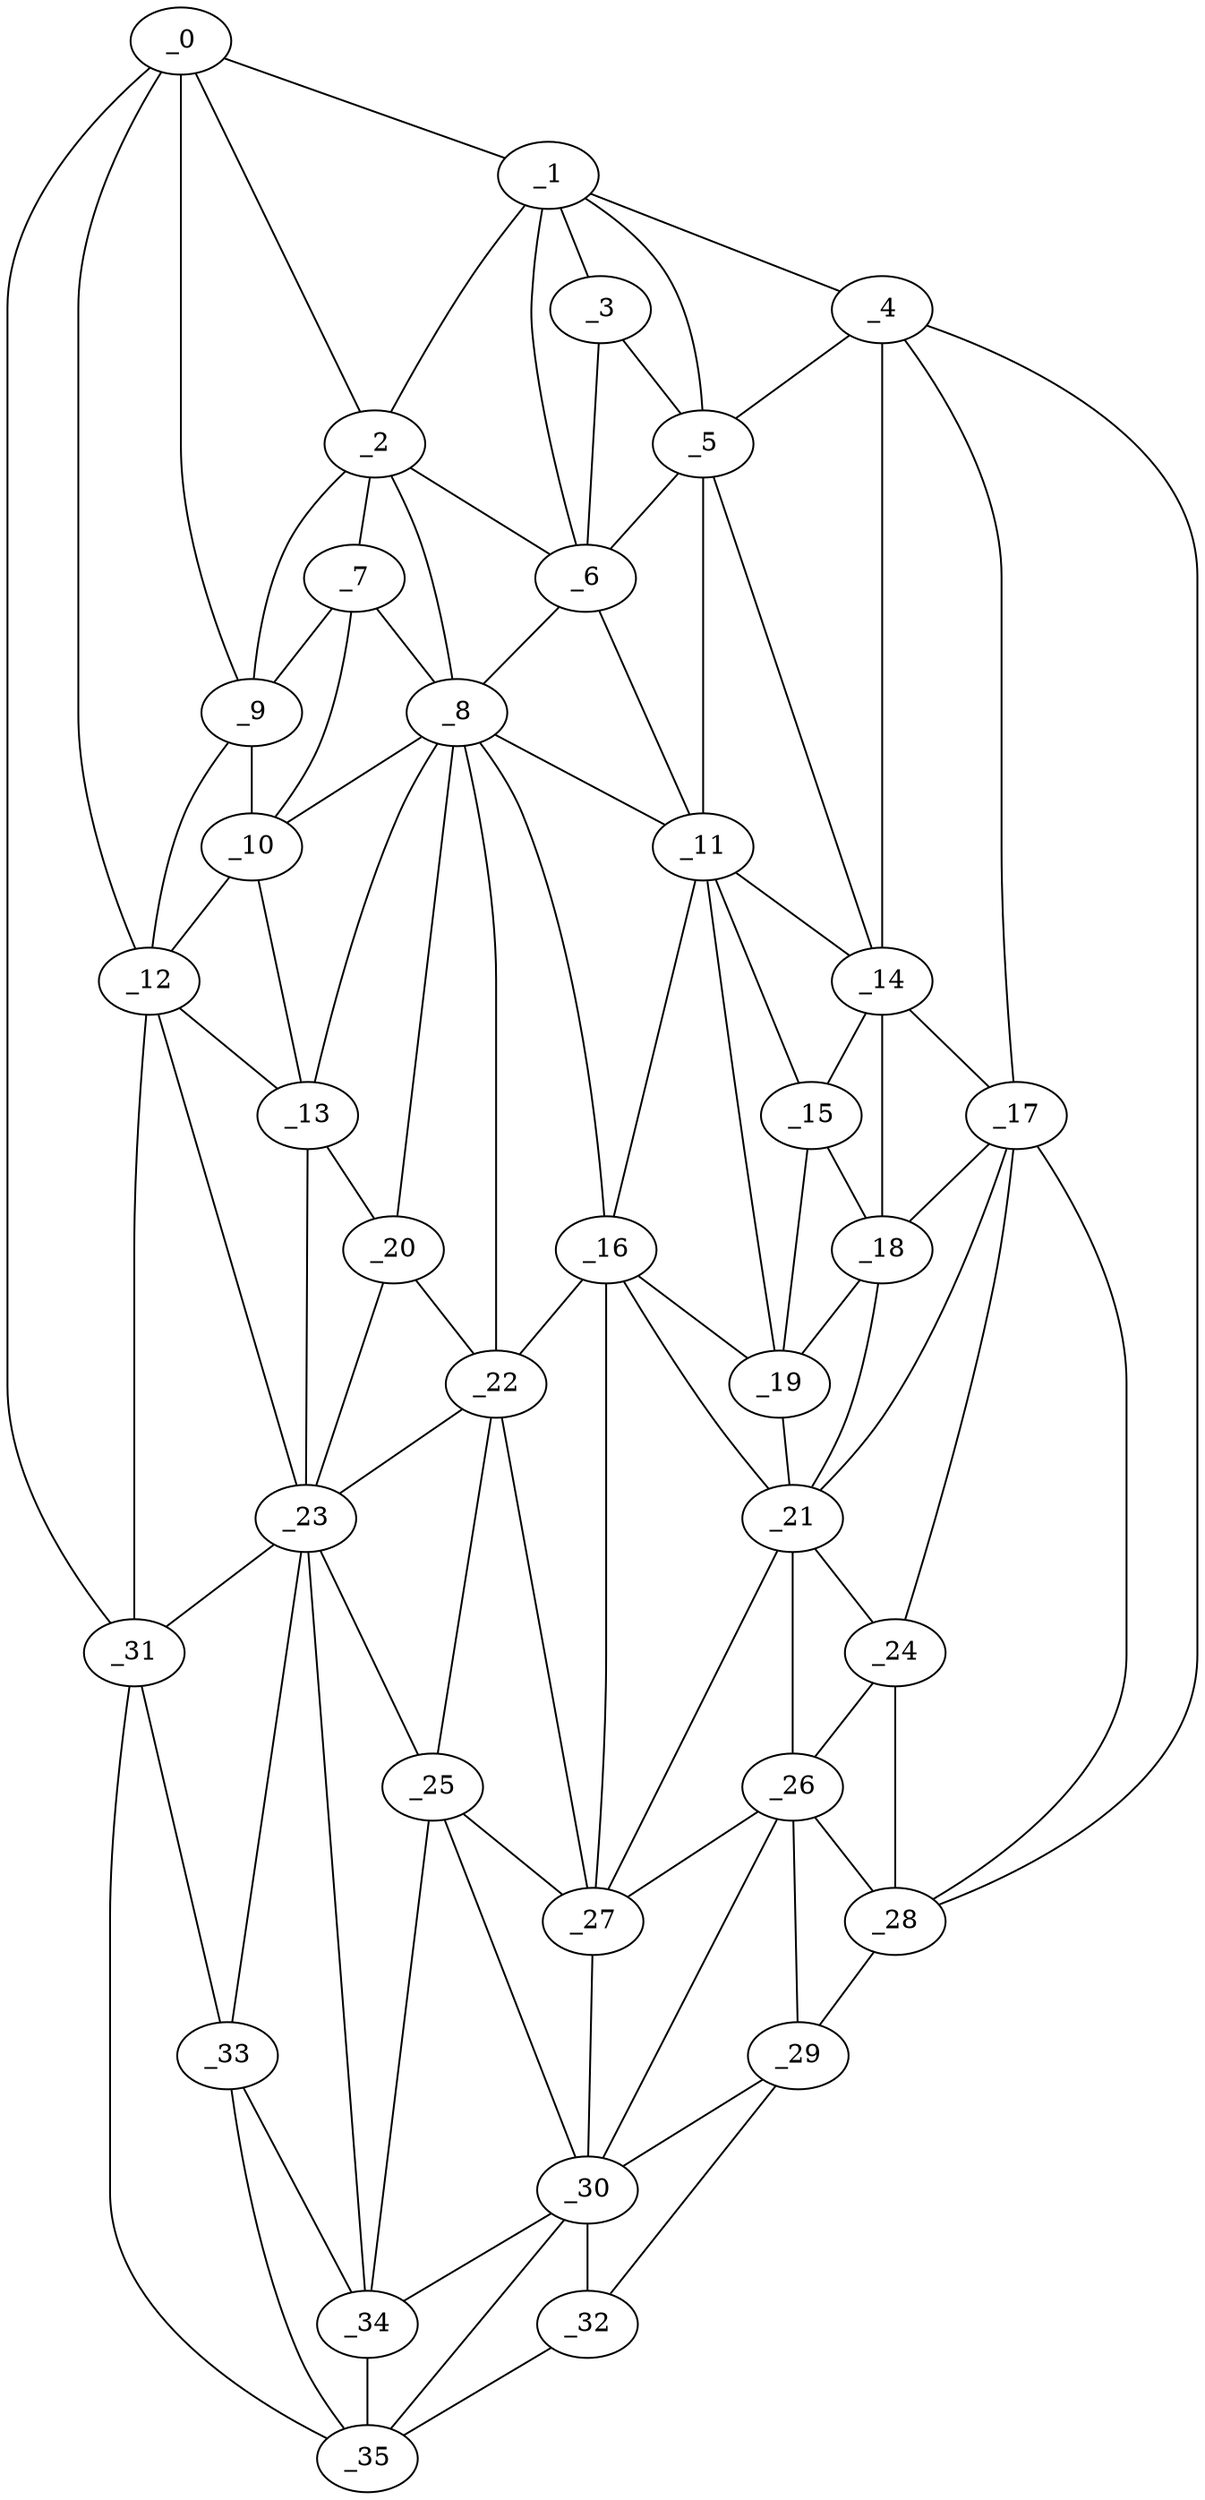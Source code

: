 graph "obj59__30.gxl" {
	_0	 [x=6,
		y=14];
	_1	 [x=7,
		y=71];
	_0 -- _1	 [valence=1];
	_2	 [x=13,
		y=40];
	_0 -- _2	 [valence=1];
	_9	 [x=27,
		y=42];
	_0 -- _9	 [valence=2];
	_12	 [x=33,
		y=40];
	_0 -- _12	 [valence=1];
	_31	 [x=93,
		y=15];
	_0 -- _31	 [valence=1];
	_1 -- _2	 [valence=2];
	_3	 [x=13,
		y=72];
	_1 -- _3	 [valence=2];
	_4	 [x=16,
		y=110];
	_1 -- _4	 [valence=1];
	_5	 [x=19,
		y=88];
	_1 -- _5	 [valence=2];
	_6	 [x=20,
		y=68];
	_1 -- _6	 [valence=1];
	_2 -- _6	 [valence=2];
	_7	 [x=22,
		y=43];
	_2 -- _7	 [valence=2];
	_8	 [x=26,
		y=59];
	_2 -- _8	 [valence=1];
	_2 -- _9	 [valence=2];
	_3 -- _5	 [valence=2];
	_3 -- _6	 [valence=1];
	_4 -- _5	 [valence=1];
	_14	 [x=38,
		y=99];
	_4 -- _14	 [valence=2];
	_17	 [x=43,
		y=106];
	_4 -- _17	 [valence=2];
	_28	 [x=71,
		y=114];
	_4 -- _28	 [valence=1];
	_5 -- _6	 [valence=2];
	_11	 [x=31,
		y=84];
	_5 -- _11	 [valence=2];
	_5 -- _14	 [valence=1];
	_6 -- _8	 [valence=2];
	_6 -- _11	 [valence=2];
	_7 -- _8	 [valence=1];
	_7 -- _9	 [valence=2];
	_10	 [x=29,
		y=49];
	_7 -- _10	 [valence=1];
	_8 -- _10	 [valence=1];
	_8 -- _11	 [valence=2];
	_13	 [x=36,
		y=48];
	_8 -- _13	 [valence=2];
	_16	 [x=43,
		y=81];
	_8 -- _16	 [valence=1];
	_20	 [x=51,
		y=54];
	_8 -- _20	 [valence=1];
	_22	 [x=55,
		y=62];
	_8 -- _22	 [valence=2];
	_9 -- _10	 [valence=2];
	_9 -- _12	 [valence=1];
	_10 -- _12	 [valence=1];
	_10 -- _13	 [valence=2];
	_11 -- _14	 [valence=1];
	_15	 [x=39,
		y=94];
	_11 -- _15	 [valence=2];
	_11 -- _16	 [valence=1];
	_19	 [x=45,
		y=87];
	_11 -- _19	 [valence=1];
	_12 -- _13	 [valence=2];
	_23	 [x=57,
		y=50];
	_12 -- _23	 [valence=2];
	_12 -- _31	 [valence=1];
	_13 -- _20	 [valence=2];
	_13 -- _23	 [valence=1];
	_14 -- _15	 [valence=2];
	_14 -- _17	 [valence=2];
	_18	 [x=44,
		y=91];
	_14 -- _18	 [valence=2];
	_15 -- _18	 [valence=2];
	_15 -- _19	 [valence=2];
	_16 -- _19	 [valence=2];
	_21	 [x=53,
		y=92];
	_16 -- _21	 [valence=1];
	_16 -- _22	 [valence=1];
	_27	 [x=70,
		y=81];
	_16 -- _27	 [valence=2];
	_17 -- _18	 [valence=1];
	_17 -- _21	 [valence=2];
	_24	 [x=61,
		y=104];
	_17 -- _24	 [valence=1];
	_17 -- _28	 [valence=2];
	_18 -- _19	 [valence=2];
	_18 -- _21	 [valence=2];
	_19 -- _21	 [valence=2];
	_20 -- _22	 [valence=1];
	_20 -- _23	 [valence=2];
	_21 -- _24	 [valence=2];
	_26	 [x=69,
		y=87];
	_21 -- _26	 [valence=2];
	_21 -- _27	 [valence=2];
	_22 -- _23	 [valence=2];
	_25	 [x=68,
		y=66];
	_22 -- _25	 [valence=2];
	_22 -- _27	 [valence=2];
	_23 -- _25	 [valence=2];
	_23 -- _31	 [valence=1];
	_33	 [x=96,
		y=32];
	_23 -- _33	 [valence=2];
	_34	 [x=96,
		y=47];
	_23 -- _34	 [valence=2];
	_24 -- _26	 [valence=2];
	_24 -- _28	 [valence=1];
	_25 -- _27	 [valence=1];
	_30	 [x=92,
		y=92];
	_25 -- _30	 [valence=2];
	_25 -- _34	 [valence=2];
	_26 -- _27	 [valence=1];
	_26 -- _28	 [valence=1];
	_29	 [x=88,
		y=107];
	_26 -- _29	 [valence=2];
	_26 -- _30	 [valence=2];
	_27 -- _30	 [valence=2];
	_28 -- _29	 [valence=1];
	_29 -- _30	 [valence=2];
	_32	 [x=95,
		y=98];
	_29 -- _32	 [valence=1];
	_30 -- _32	 [valence=2];
	_30 -- _34	 [valence=2];
	_35	 [x=106,
		y=44];
	_30 -- _35	 [valence=1];
	_31 -- _33	 [valence=2];
	_31 -- _35	 [valence=1];
	_32 -- _35	 [valence=1];
	_33 -- _34	 [valence=1];
	_33 -- _35	 [valence=1];
	_34 -- _35	 [valence=2];
}
